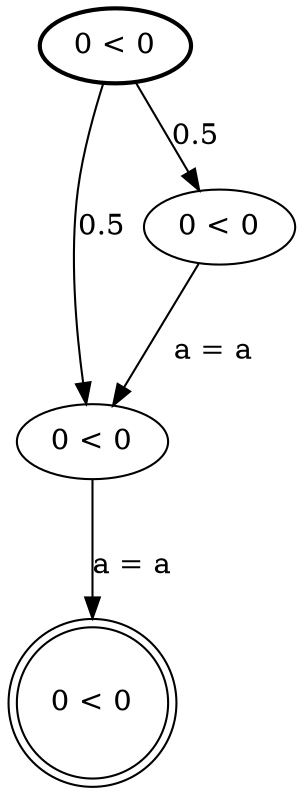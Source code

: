 digraph PTS {
    Location_0[label="0 < 0"][style="bold"];
    Location_1[label="0 < 0"][style="solid"];
    Location_2[label="0 < 0"][style="solid"];
    Location_3[label="0 < 0"][style="solid"][shape="doublecircle"];
    Location_0 -> Location_2[label="0.5"];
    Location_0 -> Location_1[label="0.5"];
    Location_1 -> Location_3[label="\na = a"];
    Location_2 -> Location_1[label="\na = a"];
}
